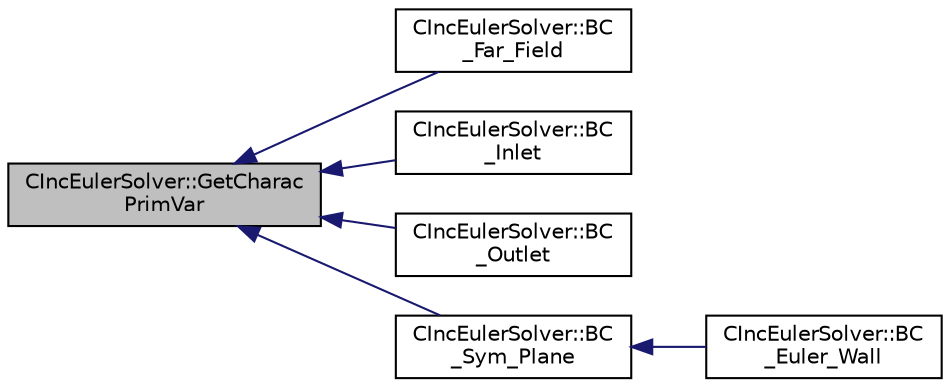digraph "CIncEulerSolver::GetCharacPrimVar"
{
  edge [fontname="Helvetica",fontsize="10",labelfontname="Helvetica",labelfontsize="10"];
  node [fontname="Helvetica",fontsize="10",shape=record];
  rankdir="LR";
  Node949 [label="CIncEulerSolver::GetCharac\lPrimVar",height=0.2,width=0.4,color="black", fillcolor="grey75", style="filled", fontcolor="black"];
  Node949 -> Node950 [dir="back",color="midnightblue",fontsize="10",style="solid",fontname="Helvetica"];
  Node950 [label="CIncEulerSolver::BC\l_Far_Field",height=0.2,width=0.4,color="black", fillcolor="white", style="filled",URL="$class_c_inc_euler_solver.html#abd738a529f7f77c97587c6785b0f40d3",tooltip="Impose the far-field boundary condition using characteristics. "];
  Node949 -> Node951 [dir="back",color="midnightblue",fontsize="10",style="solid",fontname="Helvetica"];
  Node951 [label="CIncEulerSolver::BC\l_Inlet",height=0.2,width=0.4,color="black", fillcolor="white", style="filled",URL="$class_c_inc_euler_solver.html#a318f79c279e467bbea21276ccd08ca92",tooltip="Impose a subsonic inlet boundary condition. "];
  Node949 -> Node952 [dir="back",color="midnightblue",fontsize="10",style="solid",fontname="Helvetica"];
  Node952 [label="CIncEulerSolver::BC\l_Outlet",height=0.2,width=0.4,color="black", fillcolor="white", style="filled",URL="$class_c_inc_euler_solver.html#aa64170c7c7a237d0c7427a8359c2967a",tooltip="Impose the outlet boundary condition. "];
  Node949 -> Node953 [dir="back",color="midnightblue",fontsize="10",style="solid",fontname="Helvetica"];
  Node953 [label="CIncEulerSolver::BC\l_Sym_Plane",height=0.2,width=0.4,color="black", fillcolor="white", style="filled",URL="$class_c_inc_euler_solver.html#aeba8d18ef3cf25b277fa28c4865746f2",tooltip="Impose the symmetry boundary condition using the residual. "];
  Node953 -> Node954 [dir="back",color="midnightblue",fontsize="10",style="solid",fontname="Helvetica"];
  Node954 [label="CIncEulerSolver::BC\l_Euler_Wall",height=0.2,width=0.4,color="black", fillcolor="white", style="filled",URL="$class_c_inc_euler_solver.html#a81fb399877303596f6487b890a351036",tooltip="Impose via the residual the Euler wall boundary condition. "];
}
